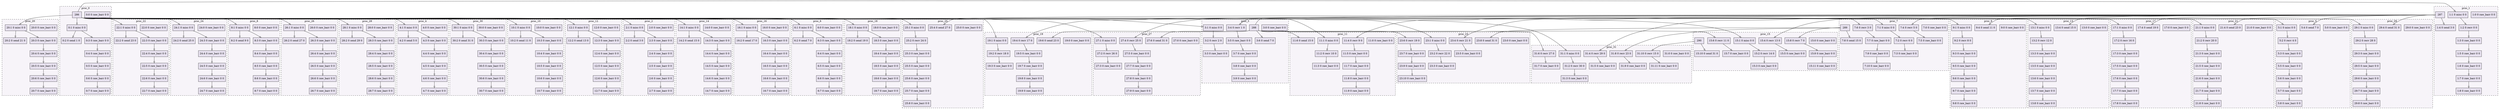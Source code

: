 digraph{node[shape=record style=filled colorscheme=purd9 fillcolor=2];subgraph cluster0{style=dashed;colorscheme=purd9;bgcolor=1;edge[arrowhead=empty];label=proc_0;0[label="0:0 0 raw_barr 0 0"];1[label="0:1 0 misc 0 0"];2[label="0:2 0 send 1 0"];3[label="0:3 0 raw_barr 0 0"];4[label="0:4 0 raw_barr 0 0"];5[label="0:5 0 raw_barr 0 0"];6[label="0:6 0 raw_barr 0 0"];7[label="0:7 0 raw_barr 0 0"];286->1;1->2;1->3;3->4;4->5;5->6;6->7;}subgraph cluster1{style=dashed;colorscheme=purd9;bgcolor=1;edge[arrowhead=empty];label=proc_1;8[label="1:0 0 raw_barr 0 0"];9[label="1:1 0 misc 0 0"];10[label="1:2 0 recv 0 0"];11[label="1:3 0 raw_barr 0 0"];12[label="1:4 0 send 3 0"];13[label="1:5 0 raw_barr 0 0"];14[label="1:6 0 raw_barr 0 0"];15[label="1:7 0 raw_barr 0 0"];16[label="1:8 0 raw_barr 0 0"];286->9;9->10;10->11;287->12;11->13;13->14;14->15;15->16;}subgraph cluster2{style=dashed;colorscheme=purd9;bgcolor=1;edge[arrowhead=empty];label=proc_2;17[label="2:0 0 raw_barr 0 0"];18[label="2:1 0 misc 0 0"];19[label="2:2 0 send 3 0"];20[label="2:3 0 raw_barr 0 0"];21[label="2:4 0 raw_barr 0 0"];22[label="2:5 0 raw_barr 0 0"];23[label="2:6 0 raw_barr 0 0"];24[label="2:7 0 raw_barr 0 0"];286->18;18->19;18->20;20->21;21->22;22->23;23->24;}subgraph cluster3{style=dashed;colorscheme=purd9;bgcolor=1;edge[arrowhead=empty];label=proc_3;25[label="3:0 0 raw_barr 0 0"];26[label="3:1 0 misc 0 0"];27[label="3:2 0 recv 2 0"];28[label="3:3 0 raw_barr 0 0"];29[label="3:4 0 recv 1 0"];30[label="3:5 0 raw_barr 0 0"];31[label="3:6 0 send 7 0"];32[label="3:7 0 raw_barr 0 0"];33[label="3:8 0 raw_barr 0 0"];34[label="3:9 0 raw_barr 0 0"];286->26;26->27;27->28;287->29;29->30;288->31;30->32;32->33;33->34;}subgraph cluster4{style=dashed;colorscheme=purd9;bgcolor=1;edge[arrowhead=empty];label=proc_4;35[label="4:0 0 raw_barr 0 0"];36[label="4:1 0 misc 0 0"];37[label="4:2 0 send 5 0"];38[label="4:3 0 raw_barr 0 0"];39[label="4:4 0 raw_barr 0 0"];40[label="4:5 0 raw_barr 0 0"];41[label="4:6 0 raw_barr 0 0"];42[label="4:7 0 raw_barr 0 0"];286->36;36->37;36->38;38->39;39->40;40->41;41->42;}subgraph cluster5{style=dashed;colorscheme=purd9;bgcolor=1;edge[arrowhead=empty];label=proc_5;43[label="5:0 0 raw_barr 0 0"];44[label="5:1 0 misc 0 0"];45[label="5:2 0 recv 4 0"];46[label="5:3 0 raw_barr 0 0"];47[label="5:4 0 send 7 0"];48[label="5:5 0 raw_barr 0 0"];49[label="5:6 0 raw_barr 0 0"];50[label="5:7 0 raw_barr 0 0"];51[label="5:8 0 raw_barr 0 0"];286->44;44->45;45->46;287->47;46->48;48->49;49->50;50->51;}subgraph cluster6{style=dashed;colorscheme=purd9;bgcolor=1;edge[arrowhead=empty];label=proc_6;52[label="6:0 0 raw_barr 0 0"];53[label="6:1 0 misc 0 0"];54[label="6:2 0 send 7 0"];55[label="6:3 0 raw_barr 0 0"];56[label="6:4 0 raw_barr 0 0"];57[label="6:5 0 raw_barr 0 0"];58[label="6:6 0 raw_barr 0 0"];59[label="6:7 0 raw_barr 0 0"];286->53;53->54;53->55;55->56;56->57;57->58;58->59;}subgraph cluster7{style=dashed;colorscheme=purd9;bgcolor=1;edge[arrowhead=empty];label=proc_7;60[label="7:0 0 raw_barr 0 0"];61[label="7:1 0 misc 0 0"];62[label="7:2 0 recv 6 0"];63[label="7:3 0 raw_barr 0 0"];64[label="7:4 0 recv 5 0"];65[label="7:5 0 raw_barr 0 0"];66[label="7:6 0 recv 3 0"];67[label="7:7 0 raw_barr 0 0"];68[label="7:8 0 send 15 0"];69[label="7:9 0 raw_barr 0 0"];70[label="7:10 0 raw_barr 0 0"];286->61;61->62;62->63;287->64;64->65;288->66;66->67;289->68;67->69;69->70;}subgraph cluster8{style=dashed;colorscheme=purd9;bgcolor=1;edge[arrowhead=empty];label=proc_8;71[label="8:0 0 raw_barr 0 0"];72[label="8:1 0 misc 0 0"];73[label="8:2 0 send 9 0"];74[label="8:3 0 raw_barr 0 0"];75[label="8:4 0 raw_barr 0 0"];76[label="8:5 0 raw_barr 0 0"];77[label="8:6 0 raw_barr 0 0"];78[label="8:7 0 raw_barr 0 0"];286->72;72->73;72->74;74->75;75->76;76->77;77->78;}subgraph cluster9{style=dashed;colorscheme=purd9;bgcolor=1;edge[arrowhead=empty];label=proc_9;79[label="9:0 0 raw_barr 0 0"];80[label="9:1 0 misc 0 0"];81[label="9:2 0 recv 8 0"];82[label="9:3 0 raw_barr 0 0"];83[label="9:4 0 send 11 0"];84[label="9:5 0 raw_barr 0 0"];85[label="9:6 0 raw_barr 0 0"];86[label="9:7 0 raw_barr 0 0"];87[label="9:8 0 raw_barr 0 0"];286->80;80->81;81->82;287->83;82->84;84->85;85->86;86->87;}subgraph cluster10{style=dashed;colorscheme=purd9;bgcolor=1;edge[arrowhead=empty];label=proc_10;88[label="10:0 0 raw_barr 0 0"];89[label="10:1 0 misc 0 0"];90[label="10:2 0 send 11 0"];91[label="10:3 0 raw_barr 0 0"];92[label="10:4 0 raw_barr 0 0"];93[label="10:5 0 raw_barr 0 0"];94[label="10:6 0 raw_barr 0 0"];95[label="10:7 0 raw_barr 0 0"];286->89;89->90;89->91;91->92;92->93;93->94;94->95;}subgraph cluster11{style=dashed;colorscheme=purd9;bgcolor=1;edge[arrowhead=empty];label=proc_11;96[label="11:0 0 raw_barr 0 0"];97[label="11:1 0 misc 0 0"];98[label="11:2 0 recv 10 0"];99[label="11:3 0 raw_barr 0 0"];100[label="11:4 0 recv 9 0"];101[label="11:5 0 raw_barr 0 0"];102[label="11:6 0 send 15 0"];103[label="11:7 0 raw_barr 0 0"];104[label="11:8 0 raw_barr 0 0"];105[label="11:9 0 raw_barr 0 0"];286->97;97->98;98->99;287->100;100->101;288->102;101->103;103->104;104->105;}subgraph cluster12{style=dashed;colorscheme=purd9;bgcolor=1;edge[arrowhead=empty];label=proc_12;106[label="12:0 0 raw_barr 0 0"];107[label="12:1 0 misc 0 0"];108[label="12:2 0 send 13 0"];109[label="12:3 0 raw_barr 0 0"];110[label="12:4 0 raw_barr 0 0"];111[label="12:5 0 raw_barr 0 0"];112[label="12:6 0 raw_barr 0 0"];113[label="12:7 0 raw_barr 0 0"];286->107;107->108;107->109;109->110;110->111;111->112;112->113;}subgraph cluster13{style=dashed;colorscheme=purd9;bgcolor=1;edge[arrowhead=empty];label=proc_13;114[label="13:0 0 raw_barr 0 0"];115[label="13:1 0 misc 0 0"];116[label="13:2 0 recv 12 0"];117[label="13:3 0 raw_barr 0 0"];118[label="13:4 0 send 15 0"];119[label="13:5 0 raw_barr 0 0"];120[label="13:6 0 raw_barr 0 0"];121[label="13:7 0 raw_barr 0 0"];122[label="13:8 0 raw_barr 0 0"];286->115;115->116;116->117;287->118;117->119;119->120;120->121;121->122;}subgraph cluster14{style=dashed;colorscheme=purd9;bgcolor=1;edge[arrowhead=empty];label=proc_14;123[label="14:0 0 raw_barr 0 0"];124[label="14:1 0 misc 0 0"];125[label="14:2 0 send 15 0"];126[label="14:3 0 raw_barr 0 0"];127[label="14:4 0 raw_barr 0 0"];128[label="14:5 0 raw_barr 0 0"];129[label="14:6 0 raw_barr 0 0"];130[label="14:7 0 raw_barr 0 0"];286->124;124->125;124->126;126->127;127->128;128->129;129->130;}subgraph cluster15{style=dashed;colorscheme=purd9;bgcolor=1;edge[arrowhead=empty];label=proc_15;131[label="15:0 0 raw_barr 0 0"];132[label="15:1 0 misc 0 0"];133[label="15:2 0 recv 14 0"];134[label="15:3 0 raw_barr 0 0"];135[label="15:4 0 recv 13 0"];136[label="15:5 0 raw_barr 0 0"];137[label="15:6 0 recv 11 0"];138[label="15:7 0 raw_barr 0 0"];139[label="15:8 0 recv 7 0"];140[label="15:9 0 raw_barr 0 0"];141[label="15:10 0 send 31 0"];142[label="15:11 0 raw_barr 0 0"];286->132;132->133;133->134;287->135;135->136;288->137;137->138;289->139;139->140;290->141;140->142;}subgraph cluster16{style=dashed;colorscheme=purd9;bgcolor=1;edge[arrowhead=empty];label=proc_16;143[label="16:0 0 raw_barr 0 0"];144[label="16:1 0 misc 0 0"];145[label="16:2 0 send 17 0"];146[label="16:3 0 raw_barr 0 0"];147[label="16:4 0 raw_barr 0 0"];148[label="16:5 0 raw_barr 0 0"];149[label="16:6 0 raw_barr 0 0"];150[label="16:7 0 raw_barr 0 0"];286->144;144->145;144->146;146->147;147->148;148->149;149->150;}subgraph cluster17{style=dashed;colorscheme=purd9;bgcolor=1;edge[arrowhead=empty];label=proc_17;151[label="17:0 0 raw_barr 0 0"];152[label="17:1 0 misc 0 0"];153[label="17:2 0 recv 16 0"];154[label="17:3 0 raw_barr 0 0"];155[label="17:4 0 send 19 0"];156[label="17:5 0 raw_barr 0 0"];157[label="17:6 0 raw_barr 0 0"];158[label="17:7 0 raw_barr 0 0"];159[label="17:8 0 raw_barr 0 0"];286->152;152->153;153->154;287->155;154->156;156->157;157->158;158->159;}subgraph cluster18{style=dashed;colorscheme=purd9;bgcolor=1;edge[arrowhead=empty];label=proc_18;160[label="18:0 0 raw_barr 0 0"];161[label="18:1 0 misc 0 0"];162[label="18:2 0 send 19 0"];163[label="18:3 0 raw_barr 0 0"];164[label="18:4 0 raw_barr 0 0"];165[label="18:5 0 raw_barr 0 0"];166[label="18:6 0 raw_barr 0 0"];167[label="18:7 0 raw_barr 0 0"];286->161;161->162;161->163;163->164;164->165;165->166;166->167;}subgraph cluster19{style=dashed;colorscheme=purd9;bgcolor=1;edge[arrowhead=empty];label=proc_19;168[label="19:0 0 raw_barr 0 0"];169[label="19:1 0 misc 0 0"];170[label="19:2 0 recv 18 0"];171[label="19:3 0 raw_barr 0 0"];172[label="19:4 0 recv 17 0"];173[label="19:5 0 raw_barr 0 0"];174[label="19:6 0 send 23 0"];175[label="19:7 0 raw_barr 0 0"];176[label="19:8 0 raw_barr 0 0"];177[label="19:9 0 raw_barr 0 0"];286->169;169->170;170->171;287->172;172->173;288->174;173->175;175->176;176->177;}subgraph cluster20{style=dashed;colorscheme=purd9;bgcolor=1;edge[arrowhead=empty];label=proc_20;178[label="20:0 0 raw_barr 0 0"];179[label="20:1 0 misc 0 0"];180[label="20:2 0 send 21 0"];181[label="20:3 0 raw_barr 0 0"];182[label="20:4 0 raw_barr 0 0"];183[label="20:5 0 raw_barr 0 0"];184[label="20:6 0 raw_barr 0 0"];185[label="20:7 0 raw_barr 0 0"];286->179;179->180;179->181;181->182;182->183;183->184;184->185;}subgraph cluster21{style=dashed;colorscheme=purd9;bgcolor=1;edge[arrowhead=empty];label=proc_21;186[label="21:0 0 raw_barr 0 0"];187[label="21:1 0 misc 0 0"];188[label="21:2 0 recv 20 0"];189[label="21:3 0 raw_barr 0 0"];190[label="21:4 0 send 23 0"];191[label="21:5 0 raw_barr 0 0"];192[label="21:6 0 raw_barr 0 0"];193[label="21:7 0 raw_barr 0 0"];194[label="21:8 0 raw_barr 0 0"];286->187;187->188;188->189;287->190;189->191;191->192;192->193;193->194;}subgraph cluster22{style=dashed;colorscheme=purd9;bgcolor=1;edge[arrowhead=empty];label=proc_22;195[label="22:0 0 raw_barr 0 0"];196[label="22:1 0 misc 0 0"];197[label="22:2 0 send 23 0"];198[label="22:3 0 raw_barr 0 0"];199[label="22:4 0 raw_barr 0 0"];200[label="22:5 0 raw_barr 0 0"];201[label="22:6 0 raw_barr 0 0"];202[label="22:7 0 raw_barr 0 0"];286->196;196->197;196->198;198->199;199->200;200->201;201->202;}subgraph cluster23{style=dashed;colorscheme=purd9;bgcolor=1;edge[arrowhead=empty];label=proc_23;203[label="23:0 0 raw_barr 0 0"];204[label="23:1 0 misc 0 0"];205[label="23:2 0 recv 22 0"];206[label="23:3 0 raw_barr 0 0"];207[label="23:4 0 recv 21 0"];208[label="23:5 0 raw_barr 0 0"];209[label="23:6 0 recv 19 0"];210[label="23:7 0 raw_barr 0 0"];211[label="23:8 0 send 31 0"];212[label="23:9 0 raw_barr 0 0"];213[label="23:10 0 raw_barr 0 0"];286->204;204->205;205->206;287->207;207->208;288->209;209->210;289->211;210->212;212->213;}subgraph cluster24{style=dashed;colorscheme=purd9;bgcolor=1;edge[arrowhead=empty];label=proc_24;214[label="24:0 0 raw_barr 0 0"];215[label="24:1 0 misc 0 0"];216[label="24:2 0 send 25 0"];217[label="24:3 0 raw_barr 0 0"];218[label="24:4 0 raw_barr 0 0"];219[label="24:5 0 raw_barr 0 0"];220[label="24:6 0 raw_barr 0 0"];221[label="24:7 0 raw_barr 0 0"];286->215;215->216;215->217;217->218;218->219;219->220;220->221;}subgraph cluster25{style=dashed;colorscheme=purd9;bgcolor=1;edge[arrowhead=empty];label=proc_25;222[label="25:0 0 raw_barr 0 0"];223[label="25:1 0 misc 0 0"];224[label="25:2 0 recv 24 0"];225[label="25:3 0 raw_barr 0 0"];226[label="25:4 0 send 27 0"];227[label="25:5 0 raw_barr 0 0"];228[label="25:6 0 raw_barr 0 0"];229[label="25:7 0 raw_barr 0 0"];230[label="25:8 0 raw_barr 0 0"];286->223;223->224;224->225;287->226;225->227;227->228;228->229;229->230;}subgraph cluster26{style=dashed;colorscheme=purd9;bgcolor=1;edge[arrowhead=empty];label=proc_26;231[label="26:0 0 raw_barr 0 0"];232[label="26:1 0 misc 0 0"];233[label="26:2 0 send 27 0"];234[label="26:3 0 raw_barr 0 0"];235[label="26:4 0 raw_barr 0 0"];236[label="26:5 0 raw_barr 0 0"];237[label="26:6 0 raw_barr 0 0"];238[label="26:7 0 raw_barr 0 0"];286->232;232->233;232->234;234->235;235->236;236->237;237->238;}subgraph cluster27{style=dashed;colorscheme=purd9;bgcolor=1;edge[arrowhead=empty];label=proc_27;239[label="27:0 0 raw_barr 0 0"];240[label="27:1 0 misc 0 0"];241[label="27:2 0 recv 26 0"];242[label="27:3 0 raw_barr 0 0"];243[label="27:4 0 recv 25 0"];244[label="27:5 0 raw_barr 0 0"];245[label="27:6 0 send 31 0"];246[label="27:7 0 raw_barr 0 0"];247[label="27:8 0 raw_barr 0 0"];248[label="27:9 0 raw_barr 0 0"];286->240;240->241;241->242;287->243;243->244;288->245;244->246;246->247;247->248;}subgraph cluster28{style=dashed;colorscheme=purd9;bgcolor=1;edge[arrowhead=empty];label=proc_28;249[label="28:0 0 raw_barr 0 0"];250[label="28:1 0 misc 0 0"];251[label="28:2 0 send 29 0"];252[label="28:3 0 raw_barr 0 0"];253[label="28:4 0 raw_barr 0 0"];254[label="28:5 0 raw_barr 0 0"];255[label="28:6 0 raw_barr 0 0"];256[label="28:7 0 raw_barr 0 0"];286->250;250->251;250->252;252->253;253->254;254->255;255->256;}subgraph cluster29{style=dashed;colorscheme=purd9;bgcolor=1;edge[arrowhead=empty];label=proc_29;257[label="29:0 0 raw_barr 0 0"];258[label="29:1 0 misc 0 0"];259[label="29:2 0 recv 28 0"];260[label="29:3 0 raw_barr 0 0"];261[label="29:4 0 send 31 0"];262[label="29:5 0 raw_barr 0 0"];263[label="29:6 0 raw_barr 0 0"];264[label="29:7 0 raw_barr 0 0"];265[label="29:8 0 raw_barr 0 0"];286->258;258->259;259->260;287->261;260->262;262->263;263->264;264->265;}subgraph cluster30{style=dashed;colorscheme=purd9;bgcolor=1;edge[arrowhead=empty];label=proc_30;266[label="30:0 0 raw_barr 0 0"];267[label="30:1 0 misc 0 0"];268[label="30:2 0 send 31 0"];269[label="30:3 0 raw_barr 0 0"];270[label="30:4 0 raw_barr 0 0"];271[label="30:5 0 raw_barr 0 0"];272[label="30:6 0 raw_barr 0 0"];273[label="30:7 0 raw_barr 0 0"];286->267;267->268;267->269;269->270;270->271;271->272;272->273;}subgraph cluster31{style=dashed;colorscheme=purd9;bgcolor=1;edge[arrowhead=empty];label=proc_31;274[label="31:0 0 raw_barr 0 0"];275[label="31:1 0 misc 0 0"];276[label="31:2 0 recv 30 0"];277[label="31:3 0 raw_barr 0 0"];278[label="31:4 0 recv 29 0"];279[label="31:5 0 raw_barr 0 0"];280[label="31:6 0 recv 27 0"];281[label="31:7 0 raw_barr 0 0"];282[label="31:8 0 recv 23 0"];283[label="31:9 0 raw_barr 0 0"];284[label="31:10 0 recv 15 0"];285[label="31:11 0 raw_barr 0 0"];286->275;275->276;276->277;287->278;278->279;288->280;280->281;289->282;282->283;290->284;284->285;}}